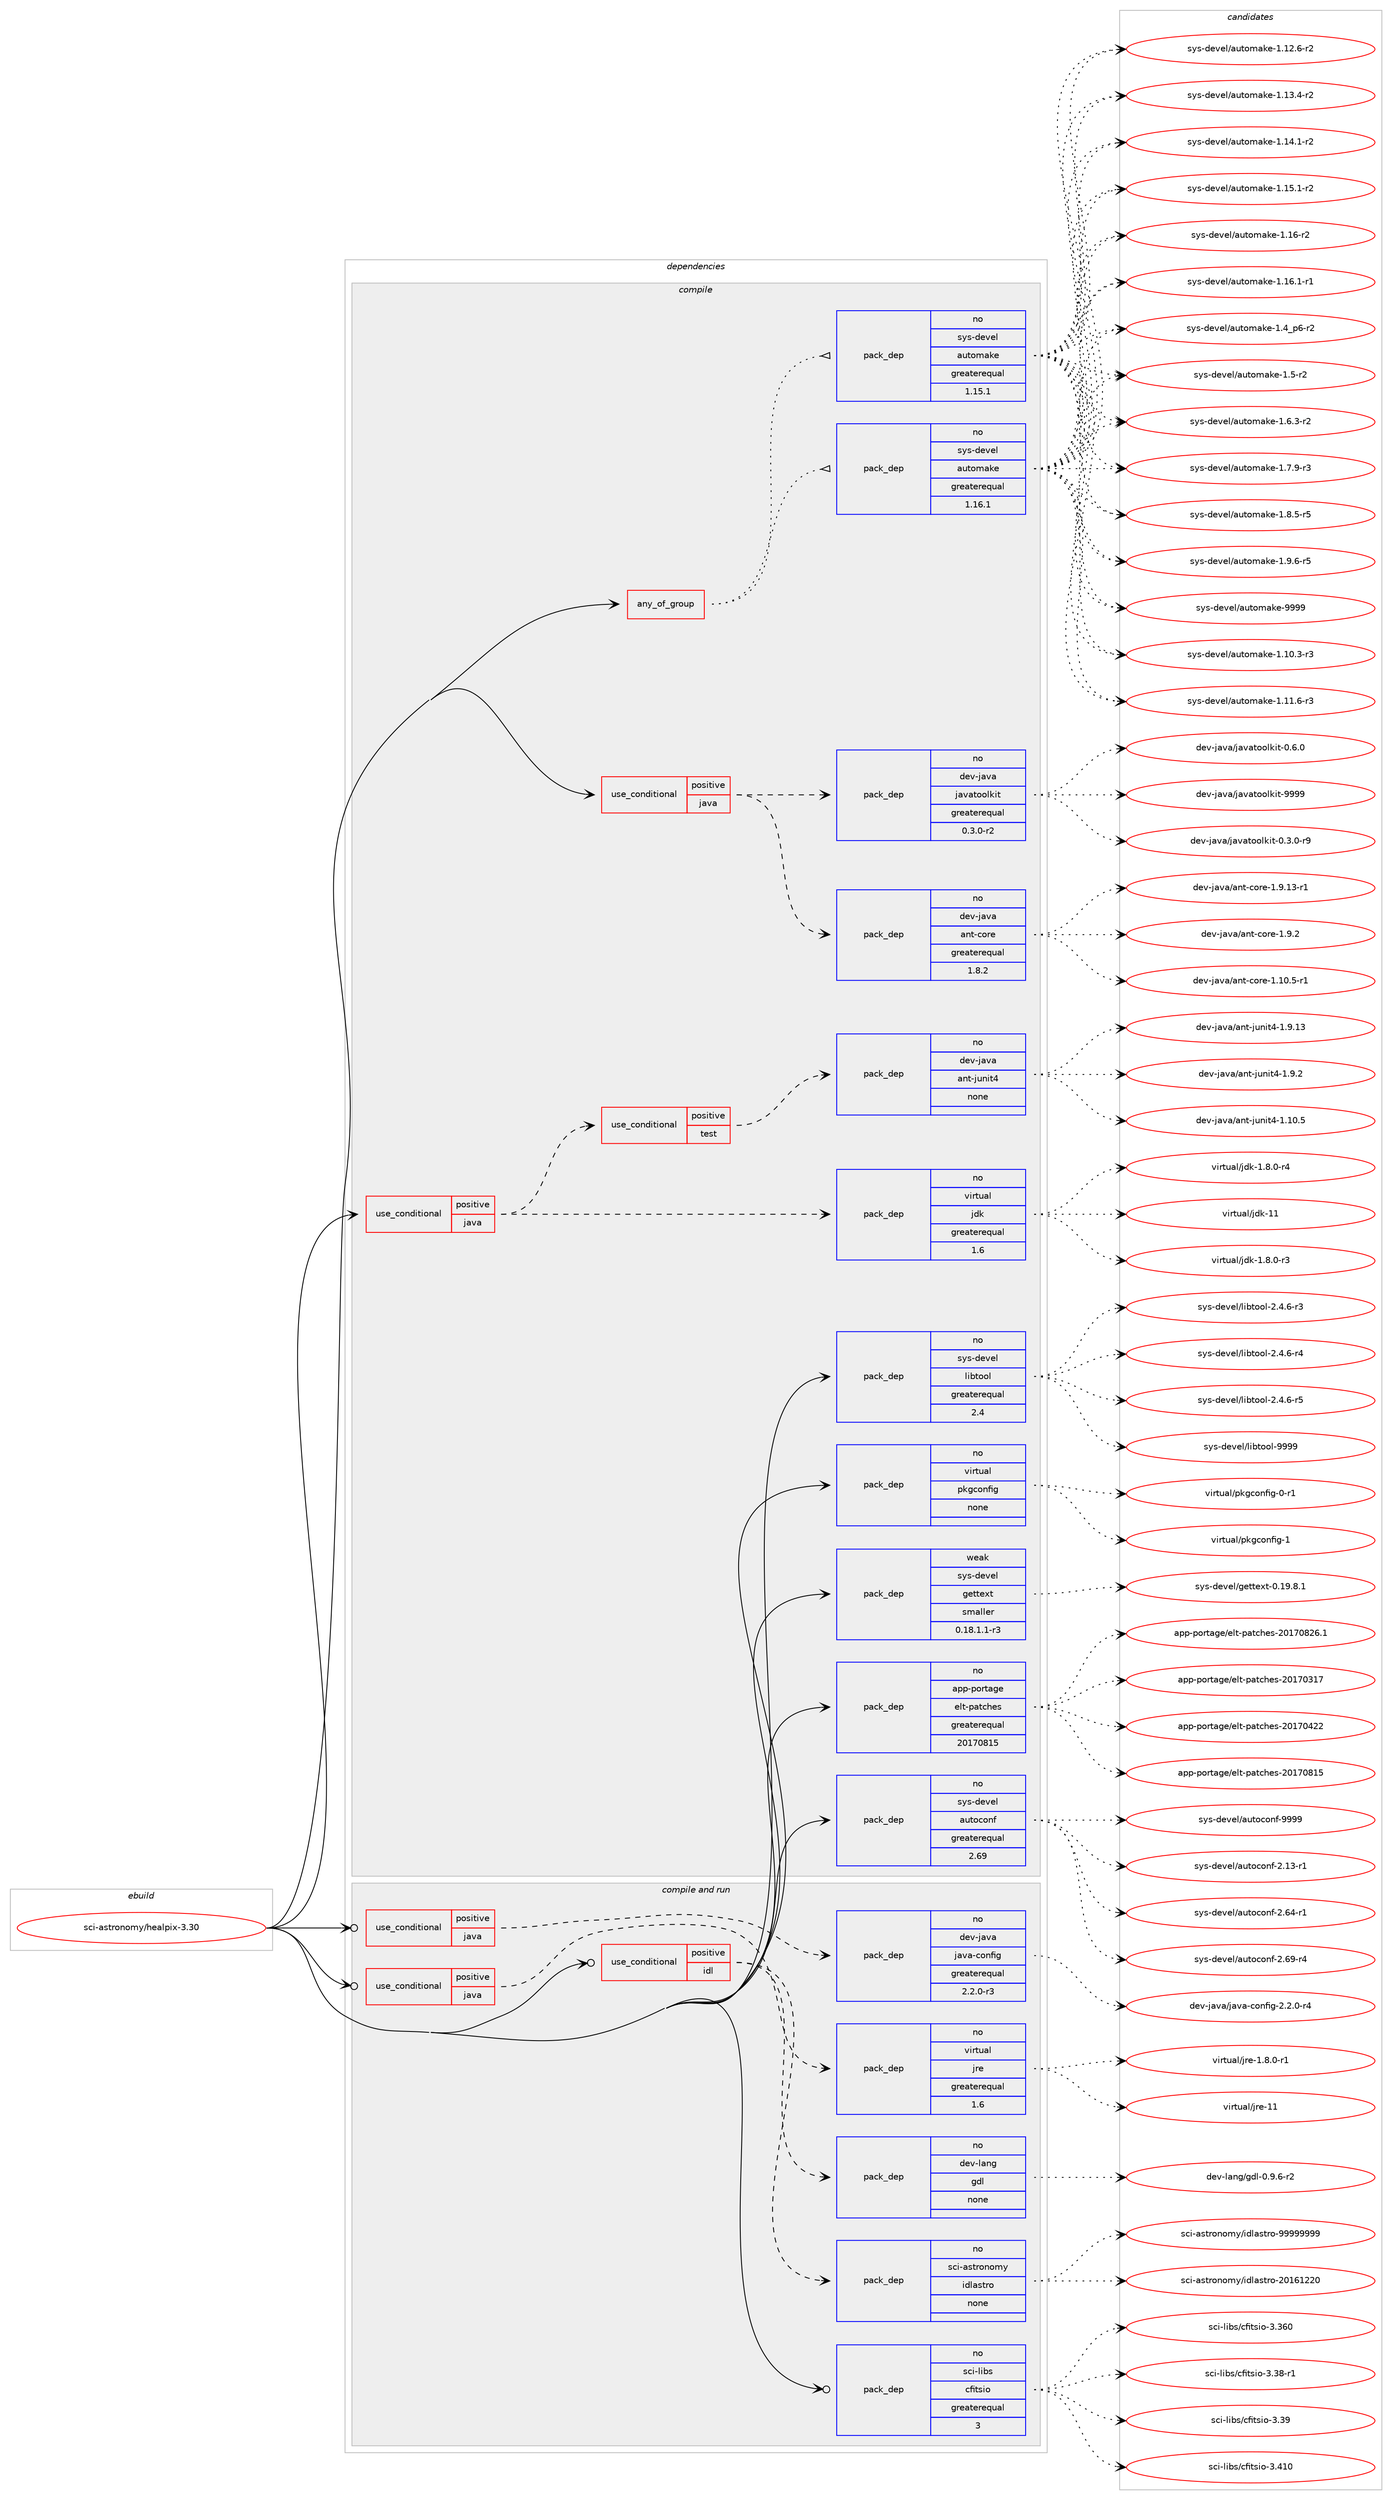 digraph prolog {

# *************
# Graph options
# *************

newrank=true;
concentrate=true;
compound=true;
graph [rankdir=LR,fontname=Helvetica,fontsize=10,ranksep=1.5];#, ranksep=2.5, nodesep=0.2];
edge  [arrowhead=vee];
node  [fontname=Helvetica,fontsize=10];

# **********
# The ebuild
# **********

subgraph cluster_leftcol {
color=gray;
rank=same;
label=<<i>ebuild</i>>;
id [label="sci-astronomy/healpix-3.30", color=red, width=4, href="../sci-astronomy/healpix-3.30.svg"];
}

# ****************
# The dependencies
# ****************

subgraph cluster_midcol {
color=gray;
label=<<i>dependencies</i>>;
subgraph cluster_compile {
fillcolor="#eeeeee";
style=filled;
label=<<i>compile</i>>;
subgraph any26699 {
dependency1685240 [label=<<TABLE BORDER="0" CELLBORDER="1" CELLSPACING="0" CELLPADDING="4"><TR><TD CELLPADDING="10">any_of_group</TD></TR></TABLE>>, shape=none, color=red];subgraph pack1205789 {
dependency1685241 [label=<<TABLE BORDER="0" CELLBORDER="1" CELLSPACING="0" CELLPADDING="4" WIDTH="220"><TR><TD ROWSPAN="6" CELLPADDING="30">pack_dep</TD></TR><TR><TD WIDTH="110">no</TD></TR><TR><TD>sys-devel</TD></TR><TR><TD>automake</TD></TR><TR><TD>greaterequal</TD></TR><TR><TD>1.16.1</TD></TR></TABLE>>, shape=none, color=blue];
}
dependency1685240:e -> dependency1685241:w [weight=20,style="dotted",arrowhead="oinv"];
subgraph pack1205790 {
dependency1685242 [label=<<TABLE BORDER="0" CELLBORDER="1" CELLSPACING="0" CELLPADDING="4" WIDTH="220"><TR><TD ROWSPAN="6" CELLPADDING="30">pack_dep</TD></TR><TR><TD WIDTH="110">no</TD></TR><TR><TD>sys-devel</TD></TR><TR><TD>automake</TD></TR><TR><TD>greaterequal</TD></TR><TR><TD>1.15.1</TD></TR></TABLE>>, shape=none, color=blue];
}
dependency1685240:e -> dependency1685242:w [weight=20,style="dotted",arrowhead="oinv"];
}
id:e -> dependency1685240:w [weight=20,style="solid",arrowhead="vee"];
subgraph cond451910 {
dependency1685243 [label=<<TABLE BORDER="0" CELLBORDER="1" CELLSPACING="0" CELLPADDING="4"><TR><TD ROWSPAN="3" CELLPADDING="10">use_conditional</TD></TR><TR><TD>positive</TD></TR><TR><TD>java</TD></TR></TABLE>>, shape=none, color=red];
subgraph pack1205791 {
dependency1685244 [label=<<TABLE BORDER="0" CELLBORDER="1" CELLSPACING="0" CELLPADDING="4" WIDTH="220"><TR><TD ROWSPAN="6" CELLPADDING="30">pack_dep</TD></TR><TR><TD WIDTH="110">no</TD></TR><TR><TD>dev-java</TD></TR><TR><TD>ant-core</TD></TR><TR><TD>greaterequal</TD></TR><TR><TD>1.8.2</TD></TR></TABLE>>, shape=none, color=blue];
}
dependency1685243:e -> dependency1685244:w [weight=20,style="dashed",arrowhead="vee"];
subgraph pack1205792 {
dependency1685245 [label=<<TABLE BORDER="0" CELLBORDER="1" CELLSPACING="0" CELLPADDING="4" WIDTH="220"><TR><TD ROWSPAN="6" CELLPADDING="30">pack_dep</TD></TR><TR><TD WIDTH="110">no</TD></TR><TR><TD>dev-java</TD></TR><TR><TD>javatoolkit</TD></TR><TR><TD>greaterequal</TD></TR><TR><TD>0.3.0-r2</TD></TR></TABLE>>, shape=none, color=blue];
}
dependency1685243:e -> dependency1685245:w [weight=20,style="dashed",arrowhead="vee"];
}
id:e -> dependency1685243:w [weight=20,style="solid",arrowhead="vee"];
subgraph cond451911 {
dependency1685246 [label=<<TABLE BORDER="0" CELLBORDER="1" CELLSPACING="0" CELLPADDING="4"><TR><TD ROWSPAN="3" CELLPADDING="10">use_conditional</TD></TR><TR><TD>positive</TD></TR><TR><TD>java</TD></TR></TABLE>>, shape=none, color=red];
subgraph pack1205793 {
dependency1685247 [label=<<TABLE BORDER="0" CELLBORDER="1" CELLSPACING="0" CELLPADDING="4" WIDTH="220"><TR><TD ROWSPAN="6" CELLPADDING="30">pack_dep</TD></TR><TR><TD WIDTH="110">no</TD></TR><TR><TD>virtual</TD></TR><TR><TD>jdk</TD></TR><TR><TD>greaterequal</TD></TR><TR><TD>1.6</TD></TR></TABLE>>, shape=none, color=blue];
}
dependency1685246:e -> dependency1685247:w [weight=20,style="dashed",arrowhead="vee"];
subgraph cond451912 {
dependency1685248 [label=<<TABLE BORDER="0" CELLBORDER="1" CELLSPACING="0" CELLPADDING="4"><TR><TD ROWSPAN="3" CELLPADDING="10">use_conditional</TD></TR><TR><TD>positive</TD></TR><TR><TD>test</TD></TR></TABLE>>, shape=none, color=red];
subgraph pack1205794 {
dependency1685249 [label=<<TABLE BORDER="0" CELLBORDER="1" CELLSPACING="0" CELLPADDING="4" WIDTH="220"><TR><TD ROWSPAN="6" CELLPADDING="30">pack_dep</TD></TR><TR><TD WIDTH="110">no</TD></TR><TR><TD>dev-java</TD></TR><TR><TD>ant-junit4</TD></TR><TR><TD>none</TD></TR><TR><TD></TD></TR></TABLE>>, shape=none, color=blue];
}
dependency1685248:e -> dependency1685249:w [weight=20,style="dashed",arrowhead="vee"];
}
dependency1685246:e -> dependency1685248:w [weight=20,style="dashed",arrowhead="vee"];
}
id:e -> dependency1685246:w [weight=20,style="solid",arrowhead="vee"];
subgraph pack1205795 {
dependency1685250 [label=<<TABLE BORDER="0" CELLBORDER="1" CELLSPACING="0" CELLPADDING="4" WIDTH="220"><TR><TD ROWSPAN="6" CELLPADDING="30">pack_dep</TD></TR><TR><TD WIDTH="110">no</TD></TR><TR><TD>app-portage</TD></TR><TR><TD>elt-patches</TD></TR><TR><TD>greaterequal</TD></TR><TR><TD>20170815</TD></TR></TABLE>>, shape=none, color=blue];
}
id:e -> dependency1685250:w [weight=20,style="solid",arrowhead="vee"];
subgraph pack1205796 {
dependency1685251 [label=<<TABLE BORDER="0" CELLBORDER="1" CELLSPACING="0" CELLPADDING="4" WIDTH="220"><TR><TD ROWSPAN="6" CELLPADDING="30">pack_dep</TD></TR><TR><TD WIDTH="110">no</TD></TR><TR><TD>sys-devel</TD></TR><TR><TD>autoconf</TD></TR><TR><TD>greaterequal</TD></TR><TR><TD>2.69</TD></TR></TABLE>>, shape=none, color=blue];
}
id:e -> dependency1685251:w [weight=20,style="solid",arrowhead="vee"];
subgraph pack1205797 {
dependency1685252 [label=<<TABLE BORDER="0" CELLBORDER="1" CELLSPACING="0" CELLPADDING="4" WIDTH="220"><TR><TD ROWSPAN="6" CELLPADDING="30">pack_dep</TD></TR><TR><TD WIDTH="110">no</TD></TR><TR><TD>sys-devel</TD></TR><TR><TD>libtool</TD></TR><TR><TD>greaterequal</TD></TR><TR><TD>2.4</TD></TR></TABLE>>, shape=none, color=blue];
}
id:e -> dependency1685252:w [weight=20,style="solid",arrowhead="vee"];
subgraph pack1205798 {
dependency1685253 [label=<<TABLE BORDER="0" CELLBORDER="1" CELLSPACING="0" CELLPADDING="4" WIDTH="220"><TR><TD ROWSPAN="6" CELLPADDING="30">pack_dep</TD></TR><TR><TD WIDTH="110">no</TD></TR><TR><TD>virtual</TD></TR><TR><TD>pkgconfig</TD></TR><TR><TD>none</TD></TR><TR><TD></TD></TR></TABLE>>, shape=none, color=blue];
}
id:e -> dependency1685253:w [weight=20,style="solid",arrowhead="vee"];
subgraph pack1205799 {
dependency1685254 [label=<<TABLE BORDER="0" CELLBORDER="1" CELLSPACING="0" CELLPADDING="4" WIDTH="220"><TR><TD ROWSPAN="6" CELLPADDING="30">pack_dep</TD></TR><TR><TD WIDTH="110">weak</TD></TR><TR><TD>sys-devel</TD></TR><TR><TD>gettext</TD></TR><TR><TD>smaller</TD></TR><TR><TD>0.18.1.1-r3</TD></TR></TABLE>>, shape=none, color=blue];
}
id:e -> dependency1685254:w [weight=20,style="solid",arrowhead="vee"];
}
subgraph cluster_compileandrun {
fillcolor="#eeeeee";
style=filled;
label=<<i>compile and run</i>>;
subgraph cond451913 {
dependency1685255 [label=<<TABLE BORDER="0" CELLBORDER="1" CELLSPACING="0" CELLPADDING="4"><TR><TD ROWSPAN="3" CELLPADDING="10">use_conditional</TD></TR><TR><TD>positive</TD></TR><TR><TD>idl</TD></TR></TABLE>>, shape=none, color=red];
subgraph pack1205800 {
dependency1685256 [label=<<TABLE BORDER="0" CELLBORDER="1" CELLSPACING="0" CELLPADDING="4" WIDTH="220"><TR><TD ROWSPAN="6" CELLPADDING="30">pack_dep</TD></TR><TR><TD WIDTH="110">no</TD></TR><TR><TD>dev-lang</TD></TR><TR><TD>gdl</TD></TR><TR><TD>none</TD></TR><TR><TD></TD></TR></TABLE>>, shape=none, color=blue];
}
dependency1685255:e -> dependency1685256:w [weight=20,style="dashed",arrowhead="vee"];
subgraph pack1205801 {
dependency1685257 [label=<<TABLE BORDER="0" CELLBORDER="1" CELLSPACING="0" CELLPADDING="4" WIDTH="220"><TR><TD ROWSPAN="6" CELLPADDING="30">pack_dep</TD></TR><TR><TD WIDTH="110">no</TD></TR><TR><TD>sci-astronomy</TD></TR><TR><TD>idlastro</TD></TR><TR><TD>none</TD></TR><TR><TD></TD></TR></TABLE>>, shape=none, color=blue];
}
dependency1685255:e -> dependency1685257:w [weight=20,style="dashed",arrowhead="vee"];
}
id:e -> dependency1685255:w [weight=20,style="solid",arrowhead="odotvee"];
subgraph cond451914 {
dependency1685258 [label=<<TABLE BORDER="0" CELLBORDER="1" CELLSPACING="0" CELLPADDING="4"><TR><TD ROWSPAN="3" CELLPADDING="10">use_conditional</TD></TR><TR><TD>positive</TD></TR><TR><TD>java</TD></TR></TABLE>>, shape=none, color=red];
subgraph pack1205802 {
dependency1685259 [label=<<TABLE BORDER="0" CELLBORDER="1" CELLSPACING="0" CELLPADDING="4" WIDTH="220"><TR><TD ROWSPAN="6" CELLPADDING="30">pack_dep</TD></TR><TR><TD WIDTH="110">no</TD></TR><TR><TD>dev-java</TD></TR><TR><TD>java-config</TD></TR><TR><TD>greaterequal</TD></TR><TR><TD>2.2.0-r3</TD></TR></TABLE>>, shape=none, color=blue];
}
dependency1685258:e -> dependency1685259:w [weight=20,style="dashed",arrowhead="vee"];
}
id:e -> dependency1685258:w [weight=20,style="solid",arrowhead="odotvee"];
subgraph cond451915 {
dependency1685260 [label=<<TABLE BORDER="0" CELLBORDER="1" CELLSPACING="0" CELLPADDING="4"><TR><TD ROWSPAN="3" CELLPADDING="10">use_conditional</TD></TR><TR><TD>positive</TD></TR><TR><TD>java</TD></TR></TABLE>>, shape=none, color=red];
subgraph pack1205803 {
dependency1685261 [label=<<TABLE BORDER="0" CELLBORDER="1" CELLSPACING="0" CELLPADDING="4" WIDTH="220"><TR><TD ROWSPAN="6" CELLPADDING="30">pack_dep</TD></TR><TR><TD WIDTH="110">no</TD></TR><TR><TD>virtual</TD></TR><TR><TD>jre</TD></TR><TR><TD>greaterequal</TD></TR><TR><TD>1.6</TD></TR></TABLE>>, shape=none, color=blue];
}
dependency1685260:e -> dependency1685261:w [weight=20,style="dashed",arrowhead="vee"];
}
id:e -> dependency1685260:w [weight=20,style="solid",arrowhead="odotvee"];
subgraph pack1205804 {
dependency1685262 [label=<<TABLE BORDER="0" CELLBORDER="1" CELLSPACING="0" CELLPADDING="4" WIDTH="220"><TR><TD ROWSPAN="6" CELLPADDING="30">pack_dep</TD></TR><TR><TD WIDTH="110">no</TD></TR><TR><TD>sci-libs</TD></TR><TR><TD>cfitsio</TD></TR><TR><TD>greaterequal</TD></TR><TR><TD>3</TD></TR></TABLE>>, shape=none, color=blue];
}
id:e -> dependency1685262:w [weight=20,style="solid",arrowhead="odotvee"];
}
subgraph cluster_run {
fillcolor="#eeeeee";
style=filled;
label=<<i>run</i>>;
}
}

# **************
# The candidates
# **************

subgraph cluster_choices {
rank=same;
color=gray;
label=<<i>candidates</i>>;

subgraph choice1205789 {
color=black;
nodesep=1;
choice11512111545100101118101108479711711611110997107101454946494846514511451 [label="sys-devel/automake-1.10.3-r3", color=red, width=4,href="../sys-devel/automake-1.10.3-r3.svg"];
choice11512111545100101118101108479711711611110997107101454946494946544511451 [label="sys-devel/automake-1.11.6-r3", color=red, width=4,href="../sys-devel/automake-1.11.6-r3.svg"];
choice11512111545100101118101108479711711611110997107101454946495046544511450 [label="sys-devel/automake-1.12.6-r2", color=red, width=4,href="../sys-devel/automake-1.12.6-r2.svg"];
choice11512111545100101118101108479711711611110997107101454946495146524511450 [label="sys-devel/automake-1.13.4-r2", color=red, width=4,href="../sys-devel/automake-1.13.4-r2.svg"];
choice11512111545100101118101108479711711611110997107101454946495246494511450 [label="sys-devel/automake-1.14.1-r2", color=red, width=4,href="../sys-devel/automake-1.14.1-r2.svg"];
choice11512111545100101118101108479711711611110997107101454946495346494511450 [label="sys-devel/automake-1.15.1-r2", color=red, width=4,href="../sys-devel/automake-1.15.1-r2.svg"];
choice1151211154510010111810110847971171161111099710710145494649544511450 [label="sys-devel/automake-1.16-r2", color=red, width=4,href="../sys-devel/automake-1.16-r2.svg"];
choice11512111545100101118101108479711711611110997107101454946495446494511449 [label="sys-devel/automake-1.16.1-r1", color=red, width=4,href="../sys-devel/automake-1.16.1-r1.svg"];
choice115121115451001011181011084797117116111109971071014549465295112544511450 [label="sys-devel/automake-1.4_p6-r2", color=red, width=4,href="../sys-devel/automake-1.4_p6-r2.svg"];
choice11512111545100101118101108479711711611110997107101454946534511450 [label="sys-devel/automake-1.5-r2", color=red, width=4,href="../sys-devel/automake-1.5-r2.svg"];
choice115121115451001011181011084797117116111109971071014549465446514511450 [label="sys-devel/automake-1.6.3-r2", color=red, width=4,href="../sys-devel/automake-1.6.3-r2.svg"];
choice115121115451001011181011084797117116111109971071014549465546574511451 [label="sys-devel/automake-1.7.9-r3", color=red, width=4,href="../sys-devel/automake-1.7.9-r3.svg"];
choice115121115451001011181011084797117116111109971071014549465646534511453 [label="sys-devel/automake-1.8.5-r5", color=red, width=4,href="../sys-devel/automake-1.8.5-r5.svg"];
choice115121115451001011181011084797117116111109971071014549465746544511453 [label="sys-devel/automake-1.9.6-r5", color=red, width=4,href="../sys-devel/automake-1.9.6-r5.svg"];
choice115121115451001011181011084797117116111109971071014557575757 [label="sys-devel/automake-9999", color=red, width=4,href="../sys-devel/automake-9999.svg"];
dependency1685241:e -> choice11512111545100101118101108479711711611110997107101454946494846514511451:w [style=dotted,weight="100"];
dependency1685241:e -> choice11512111545100101118101108479711711611110997107101454946494946544511451:w [style=dotted,weight="100"];
dependency1685241:e -> choice11512111545100101118101108479711711611110997107101454946495046544511450:w [style=dotted,weight="100"];
dependency1685241:e -> choice11512111545100101118101108479711711611110997107101454946495146524511450:w [style=dotted,weight="100"];
dependency1685241:e -> choice11512111545100101118101108479711711611110997107101454946495246494511450:w [style=dotted,weight="100"];
dependency1685241:e -> choice11512111545100101118101108479711711611110997107101454946495346494511450:w [style=dotted,weight="100"];
dependency1685241:e -> choice1151211154510010111810110847971171161111099710710145494649544511450:w [style=dotted,weight="100"];
dependency1685241:e -> choice11512111545100101118101108479711711611110997107101454946495446494511449:w [style=dotted,weight="100"];
dependency1685241:e -> choice115121115451001011181011084797117116111109971071014549465295112544511450:w [style=dotted,weight="100"];
dependency1685241:e -> choice11512111545100101118101108479711711611110997107101454946534511450:w [style=dotted,weight="100"];
dependency1685241:e -> choice115121115451001011181011084797117116111109971071014549465446514511450:w [style=dotted,weight="100"];
dependency1685241:e -> choice115121115451001011181011084797117116111109971071014549465546574511451:w [style=dotted,weight="100"];
dependency1685241:e -> choice115121115451001011181011084797117116111109971071014549465646534511453:w [style=dotted,weight="100"];
dependency1685241:e -> choice115121115451001011181011084797117116111109971071014549465746544511453:w [style=dotted,weight="100"];
dependency1685241:e -> choice115121115451001011181011084797117116111109971071014557575757:w [style=dotted,weight="100"];
}
subgraph choice1205790 {
color=black;
nodesep=1;
choice11512111545100101118101108479711711611110997107101454946494846514511451 [label="sys-devel/automake-1.10.3-r3", color=red, width=4,href="../sys-devel/automake-1.10.3-r3.svg"];
choice11512111545100101118101108479711711611110997107101454946494946544511451 [label="sys-devel/automake-1.11.6-r3", color=red, width=4,href="../sys-devel/automake-1.11.6-r3.svg"];
choice11512111545100101118101108479711711611110997107101454946495046544511450 [label="sys-devel/automake-1.12.6-r2", color=red, width=4,href="../sys-devel/automake-1.12.6-r2.svg"];
choice11512111545100101118101108479711711611110997107101454946495146524511450 [label="sys-devel/automake-1.13.4-r2", color=red, width=4,href="../sys-devel/automake-1.13.4-r2.svg"];
choice11512111545100101118101108479711711611110997107101454946495246494511450 [label="sys-devel/automake-1.14.1-r2", color=red, width=4,href="../sys-devel/automake-1.14.1-r2.svg"];
choice11512111545100101118101108479711711611110997107101454946495346494511450 [label="sys-devel/automake-1.15.1-r2", color=red, width=4,href="../sys-devel/automake-1.15.1-r2.svg"];
choice1151211154510010111810110847971171161111099710710145494649544511450 [label="sys-devel/automake-1.16-r2", color=red, width=4,href="../sys-devel/automake-1.16-r2.svg"];
choice11512111545100101118101108479711711611110997107101454946495446494511449 [label="sys-devel/automake-1.16.1-r1", color=red, width=4,href="../sys-devel/automake-1.16.1-r1.svg"];
choice115121115451001011181011084797117116111109971071014549465295112544511450 [label="sys-devel/automake-1.4_p6-r2", color=red, width=4,href="../sys-devel/automake-1.4_p6-r2.svg"];
choice11512111545100101118101108479711711611110997107101454946534511450 [label="sys-devel/automake-1.5-r2", color=red, width=4,href="../sys-devel/automake-1.5-r2.svg"];
choice115121115451001011181011084797117116111109971071014549465446514511450 [label="sys-devel/automake-1.6.3-r2", color=red, width=4,href="../sys-devel/automake-1.6.3-r2.svg"];
choice115121115451001011181011084797117116111109971071014549465546574511451 [label="sys-devel/automake-1.7.9-r3", color=red, width=4,href="../sys-devel/automake-1.7.9-r3.svg"];
choice115121115451001011181011084797117116111109971071014549465646534511453 [label="sys-devel/automake-1.8.5-r5", color=red, width=4,href="../sys-devel/automake-1.8.5-r5.svg"];
choice115121115451001011181011084797117116111109971071014549465746544511453 [label="sys-devel/automake-1.9.6-r5", color=red, width=4,href="../sys-devel/automake-1.9.6-r5.svg"];
choice115121115451001011181011084797117116111109971071014557575757 [label="sys-devel/automake-9999", color=red, width=4,href="../sys-devel/automake-9999.svg"];
dependency1685242:e -> choice11512111545100101118101108479711711611110997107101454946494846514511451:w [style=dotted,weight="100"];
dependency1685242:e -> choice11512111545100101118101108479711711611110997107101454946494946544511451:w [style=dotted,weight="100"];
dependency1685242:e -> choice11512111545100101118101108479711711611110997107101454946495046544511450:w [style=dotted,weight="100"];
dependency1685242:e -> choice11512111545100101118101108479711711611110997107101454946495146524511450:w [style=dotted,weight="100"];
dependency1685242:e -> choice11512111545100101118101108479711711611110997107101454946495246494511450:w [style=dotted,weight="100"];
dependency1685242:e -> choice11512111545100101118101108479711711611110997107101454946495346494511450:w [style=dotted,weight="100"];
dependency1685242:e -> choice1151211154510010111810110847971171161111099710710145494649544511450:w [style=dotted,weight="100"];
dependency1685242:e -> choice11512111545100101118101108479711711611110997107101454946495446494511449:w [style=dotted,weight="100"];
dependency1685242:e -> choice115121115451001011181011084797117116111109971071014549465295112544511450:w [style=dotted,weight="100"];
dependency1685242:e -> choice11512111545100101118101108479711711611110997107101454946534511450:w [style=dotted,weight="100"];
dependency1685242:e -> choice115121115451001011181011084797117116111109971071014549465446514511450:w [style=dotted,weight="100"];
dependency1685242:e -> choice115121115451001011181011084797117116111109971071014549465546574511451:w [style=dotted,weight="100"];
dependency1685242:e -> choice115121115451001011181011084797117116111109971071014549465646534511453:w [style=dotted,weight="100"];
dependency1685242:e -> choice115121115451001011181011084797117116111109971071014549465746544511453:w [style=dotted,weight="100"];
dependency1685242:e -> choice115121115451001011181011084797117116111109971071014557575757:w [style=dotted,weight="100"];
}
subgraph choice1205791 {
color=black;
nodesep=1;
choice10010111845106971189747971101164599111114101454946494846534511449 [label="dev-java/ant-core-1.10.5-r1", color=red, width=4,href="../dev-java/ant-core-1.10.5-r1.svg"];
choice10010111845106971189747971101164599111114101454946574649514511449 [label="dev-java/ant-core-1.9.13-r1", color=red, width=4,href="../dev-java/ant-core-1.9.13-r1.svg"];
choice10010111845106971189747971101164599111114101454946574650 [label="dev-java/ant-core-1.9.2", color=red, width=4,href="../dev-java/ant-core-1.9.2.svg"];
dependency1685244:e -> choice10010111845106971189747971101164599111114101454946494846534511449:w [style=dotted,weight="100"];
dependency1685244:e -> choice10010111845106971189747971101164599111114101454946574649514511449:w [style=dotted,weight="100"];
dependency1685244:e -> choice10010111845106971189747971101164599111114101454946574650:w [style=dotted,weight="100"];
}
subgraph choice1205792 {
color=black;
nodesep=1;
choice1001011184510697118974710697118971161111111081071051164548465146484511457 [label="dev-java/javatoolkit-0.3.0-r9", color=red, width=4,href="../dev-java/javatoolkit-0.3.0-r9.svg"];
choice100101118451069711897471069711897116111111108107105116454846544648 [label="dev-java/javatoolkit-0.6.0", color=red, width=4,href="../dev-java/javatoolkit-0.6.0.svg"];
choice1001011184510697118974710697118971161111111081071051164557575757 [label="dev-java/javatoolkit-9999", color=red, width=4,href="../dev-java/javatoolkit-9999.svg"];
dependency1685245:e -> choice1001011184510697118974710697118971161111111081071051164548465146484511457:w [style=dotted,weight="100"];
dependency1685245:e -> choice100101118451069711897471069711897116111111108107105116454846544648:w [style=dotted,weight="100"];
dependency1685245:e -> choice1001011184510697118974710697118971161111111081071051164557575757:w [style=dotted,weight="100"];
}
subgraph choice1205793 {
color=black;
nodesep=1;
choice11810511411611797108471061001074549465646484511451 [label="virtual/jdk-1.8.0-r3", color=red, width=4,href="../virtual/jdk-1.8.0-r3.svg"];
choice11810511411611797108471061001074549465646484511452 [label="virtual/jdk-1.8.0-r4", color=red, width=4,href="../virtual/jdk-1.8.0-r4.svg"];
choice1181051141161179710847106100107454949 [label="virtual/jdk-11", color=red, width=4,href="../virtual/jdk-11.svg"];
dependency1685247:e -> choice11810511411611797108471061001074549465646484511451:w [style=dotted,weight="100"];
dependency1685247:e -> choice11810511411611797108471061001074549465646484511452:w [style=dotted,weight="100"];
dependency1685247:e -> choice1181051141161179710847106100107454949:w [style=dotted,weight="100"];
}
subgraph choice1205794 {
color=black;
nodesep=1;
choice1001011184510697118974797110116451061171101051165245494649484653 [label="dev-java/ant-junit4-1.10.5", color=red, width=4,href="../dev-java/ant-junit4-1.10.5.svg"];
choice1001011184510697118974797110116451061171101051165245494657464951 [label="dev-java/ant-junit4-1.9.13", color=red, width=4,href="../dev-java/ant-junit4-1.9.13.svg"];
choice10010111845106971189747971101164510611711010511652454946574650 [label="dev-java/ant-junit4-1.9.2", color=red, width=4,href="../dev-java/ant-junit4-1.9.2.svg"];
dependency1685249:e -> choice1001011184510697118974797110116451061171101051165245494649484653:w [style=dotted,weight="100"];
dependency1685249:e -> choice1001011184510697118974797110116451061171101051165245494657464951:w [style=dotted,weight="100"];
dependency1685249:e -> choice10010111845106971189747971101164510611711010511652454946574650:w [style=dotted,weight="100"];
}
subgraph choice1205795 {
color=black;
nodesep=1;
choice97112112451121111141169710310147101108116451129711699104101115455048495548514955 [label="app-portage/elt-patches-20170317", color=red, width=4,href="../app-portage/elt-patches-20170317.svg"];
choice97112112451121111141169710310147101108116451129711699104101115455048495548525050 [label="app-portage/elt-patches-20170422", color=red, width=4,href="../app-portage/elt-patches-20170422.svg"];
choice97112112451121111141169710310147101108116451129711699104101115455048495548564953 [label="app-portage/elt-patches-20170815", color=red, width=4,href="../app-portage/elt-patches-20170815.svg"];
choice971121124511211111411697103101471011081164511297116991041011154550484955485650544649 [label="app-portage/elt-patches-20170826.1", color=red, width=4,href="../app-portage/elt-patches-20170826.1.svg"];
dependency1685250:e -> choice97112112451121111141169710310147101108116451129711699104101115455048495548514955:w [style=dotted,weight="100"];
dependency1685250:e -> choice97112112451121111141169710310147101108116451129711699104101115455048495548525050:w [style=dotted,weight="100"];
dependency1685250:e -> choice97112112451121111141169710310147101108116451129711699104101115455048495548564953:w [style=dotted,weight="100"];
dependency1685250:e -> choice971121124511211111411697103101471011081164511297116991041011154550484955485650544649:w [style=dotted,weight="100"];
}
subgraph choice1205796 {
color=black;
nodesep=1;
choice1151211154510010111810110847971171161119911111010245504649514511449 [label="sys-devel/autoconf-2.13-r1", color=red, width=4,href="../sys-devel/autoconf-2.13-r1.svg"];
choice1151211154510010111810110847971171161119911111010245504654524511449 [label="sys-devel/autoconf-2.64-r1", color=red, width=4,href="../sys-devel/autoconf-2.64-r1.svg"];
choice1151211154510010111810110847971171161119911111010245504654574511452 [label="sys-devel/autoconf-2.69-r4", color=red, width=4,href="../sys-devel/autoconf-2.69-r4.svg"];
choice115121115451001011181011084797117116111991111101024557575757 [label="sys-devel/autoconf-9999", color=red, width=4,href="../sys-devel/autoconf-9999.svg"];
dependency1685251:e -> choice1151211154510010111810110847971171161119911111010245504649514511449:w [style=dotted,weight="100"];
dependency1685251:e -> choice1151211154510010111810110847971171161119911111010245504654524511449:w [style=dotted,weight="100"];
dependency1685251:e -> choice1151211154510010111810110847971171161119911111010245504654574511452:w [style=dotted,weight="100"];
dependency1685251:e -> choice115121115451001011181011084797117116111991111101024557575757:w [style=dotted,weight="100"];
}
subgraph choice1205797 {
color=black;
nodesep=1;
choice1151211154510010111810110847108105981161111111084550465246544511451 [label="sys-devel/libtool-2.4.6-r3", color=red, width=4,href="../sys-devel/libtool-2.4.6-r3.svg"];
choice1151211154510010111810110847108105981161111111084550465246544511452 [label="sys-devel/libtool-2.4.6-r4", color=red, width=4,href="../sys-devel/libtool-2.4.6-r4.svg"];
choice1151211154510010111810110847108105981161111111084550465246544511453 [label="sys-devel/libtool-2.4.6-r5", color=red, width=4,href="../sys-devel/libtool-2.4.6-r5.svg"];
choice1151211154510010111810110847108105981161111111084557575757 [label="sys-devel/libtool-9999", color=red, width=4,href="../sys-devel/libtool-9999.svg"];
dependency1685252:e -> choice1151211154510010111810110847108105981161111111084550465246544511451:w [style=dotted,weight="100"];
dependency1685252:e -> choice1151211154510010111810110847108105981161111111084550465246544511452:w [style=dotted,weight="100"];
dependency1685252:e -> choice1151211154510010111810110847108105981161111111084550465246544511453:w [style=dotted,weight="100"];
dependency1685252:e -> choice1151211154510010111810110847108105981161111111084557575757:w [style=dotted,weight="100"];
}
subgraph choice1205798 {
color=black;
nodesep=1;
choice11810511411611797108471121071039911111010210510345484511449 [label="virtual/pkgconfig-0-r1", color=red, width=4,href="../virtual/pkgconfig-0-r1.svg"];
choice1181051141161179710847112107103991111101021051034549 [label="virtual/pkgconfig-1", color=red, width=4,href="../virtual/pkgconfig-1.svg"];
dependency1685253:e -> choice11810511411611797108471121071039911111010210510345484511449:w [style=dotted,weight="100"];
dependency1685253:e -> choice1181051141161179710847112107103991111101021051034549:w [style=dotted,weight="100"];
}
subgraph choice1205799 {
color=black;
nodesep=1;
choice1151211154510010111810110847103101116116101120116454846495746564649 [label="sys-devel/gettext-0.19.8.1", color=red, width=4,href="../sys-devel/gettext-0.19.8.1.svg"];
dependency1685254:e -> choice1151211154510010111810110847103101116116101120116454846495746564649:w [style=dotted,weight="100"];
}
subgraph choice1205800 {
color=black;
nodesep=1;
choice1001011184510897110103471031001084548465746544511450 [label="dev-lang/gdl-0.9.6-r2", color=red, width=4,href="../dev-lang/gdl-0.9.6-r2.svg"];
dependency1685256:e -> choice1001011184510897110103471031001084548465746544511450:w [style=dotted,weight="100"];
}
subgraph choice1205801 {
color=black;
nodesep=1;
choice1159910545971151161141111101111091214710510010897115116114111455048495449505048 [label="sci-astronomy/idlastro-20161220", color=red, width=4,href="../sci-astronomy/idlastro-20161220.svg"];
choice1159910545971151161141111101111091214710510010897115116114111455757575757575757 [label="sci-astronomy/idlastro-99999999", color=red, width=4,href="../sci-astronomy/idlastro-99999999.svg"];
dependency1685257:e -> choice1159910545971151161141111101111091214710510010897115116114111455048495449505048:w [style=dotted,weight="100"];
dependency1685257:e -> choice1159910545971151161141111101111091214710510010897115116114111455757575757575757:w [style=dotted,weight="100"];
}
subgraph choice1205802 {
color=black;
nodesep=1;
choice10010111845106971189747106971189745991111101021051034550465046484511452 [label="dev-java/java-config-2.2.0-r4", color=red, width=4,href="../dev-java/java-config-2.2.0-r4.svg"];
dependency1685259:e -> choice10010111845106971189747106971189745991111101021051034550465046484511452:w [style=dotted,weight="100"];
}
subgraph choice1205803 {
color=black;
nodesep=1;
choice11810511411611797108471061141014549465646484511449 [label="virtual/jre-1.8.0-r1", color=red, width=4,href="../virtual/jre-1.8.0-r1.svg"];
choice1181051141161179710847106114101454949 [label="virtual/jre-11", color=red, width=4,href="../virtual/jre-11.svg"];
dependency1685261:e -> choice11810511411611797108471061141014549465646484511449:w [style=dotted,weight="100"];
dependency1685261:e -> choice1181051141161179710847106114101454949:w [style=dotted,weight="100"];
}
subgraph choice1205804 {
color=black;
nodesep=1;
choice1159910545108105981154799102105116115105111455146515448 [label="sci-libs/cfitsio-3.360", color=red, width=4,href="../sci-libs/cfitsio-3.360.svg"];
choice115991054510810598115479910210511611510511145514651564511449 [label="sci-libs/cfitsio-3.38-r1", color=red, width=4,href="../sci-libs/cfitsio-3.38-r1.svg"];
choice11599105451081059811547991021051161151051114551465157 [label="sci-libs/cfitsio-3.39", color=red, width=4,href="../sci-libs/cfitsio-3.39.svg"];
choice1159910545108105981154799102105116115105111455146524948 [label="sci-libs/cfitsio-3.410", color=red, width=4,href="../sci-libs/cfitsio-3.410.svg"];
dependency1685262:e -> choice1159910545108105981154799102105116115105111455146515448:w [style=dotted,weight="100"];
dependency1685262:e -> choice115991054510810598115479910210511611510511145514651564511449:w [style=dotted,weight="100"];
dependency1685262:e -> choice11599105451081059811547991021051161151051114551465157:w [style=dotted,weight="100"];
dependency1685262:e -> choice1159910545108105981154799102105116115105111455146524948:w [style=dotted,weight="100"];
}
}

}
